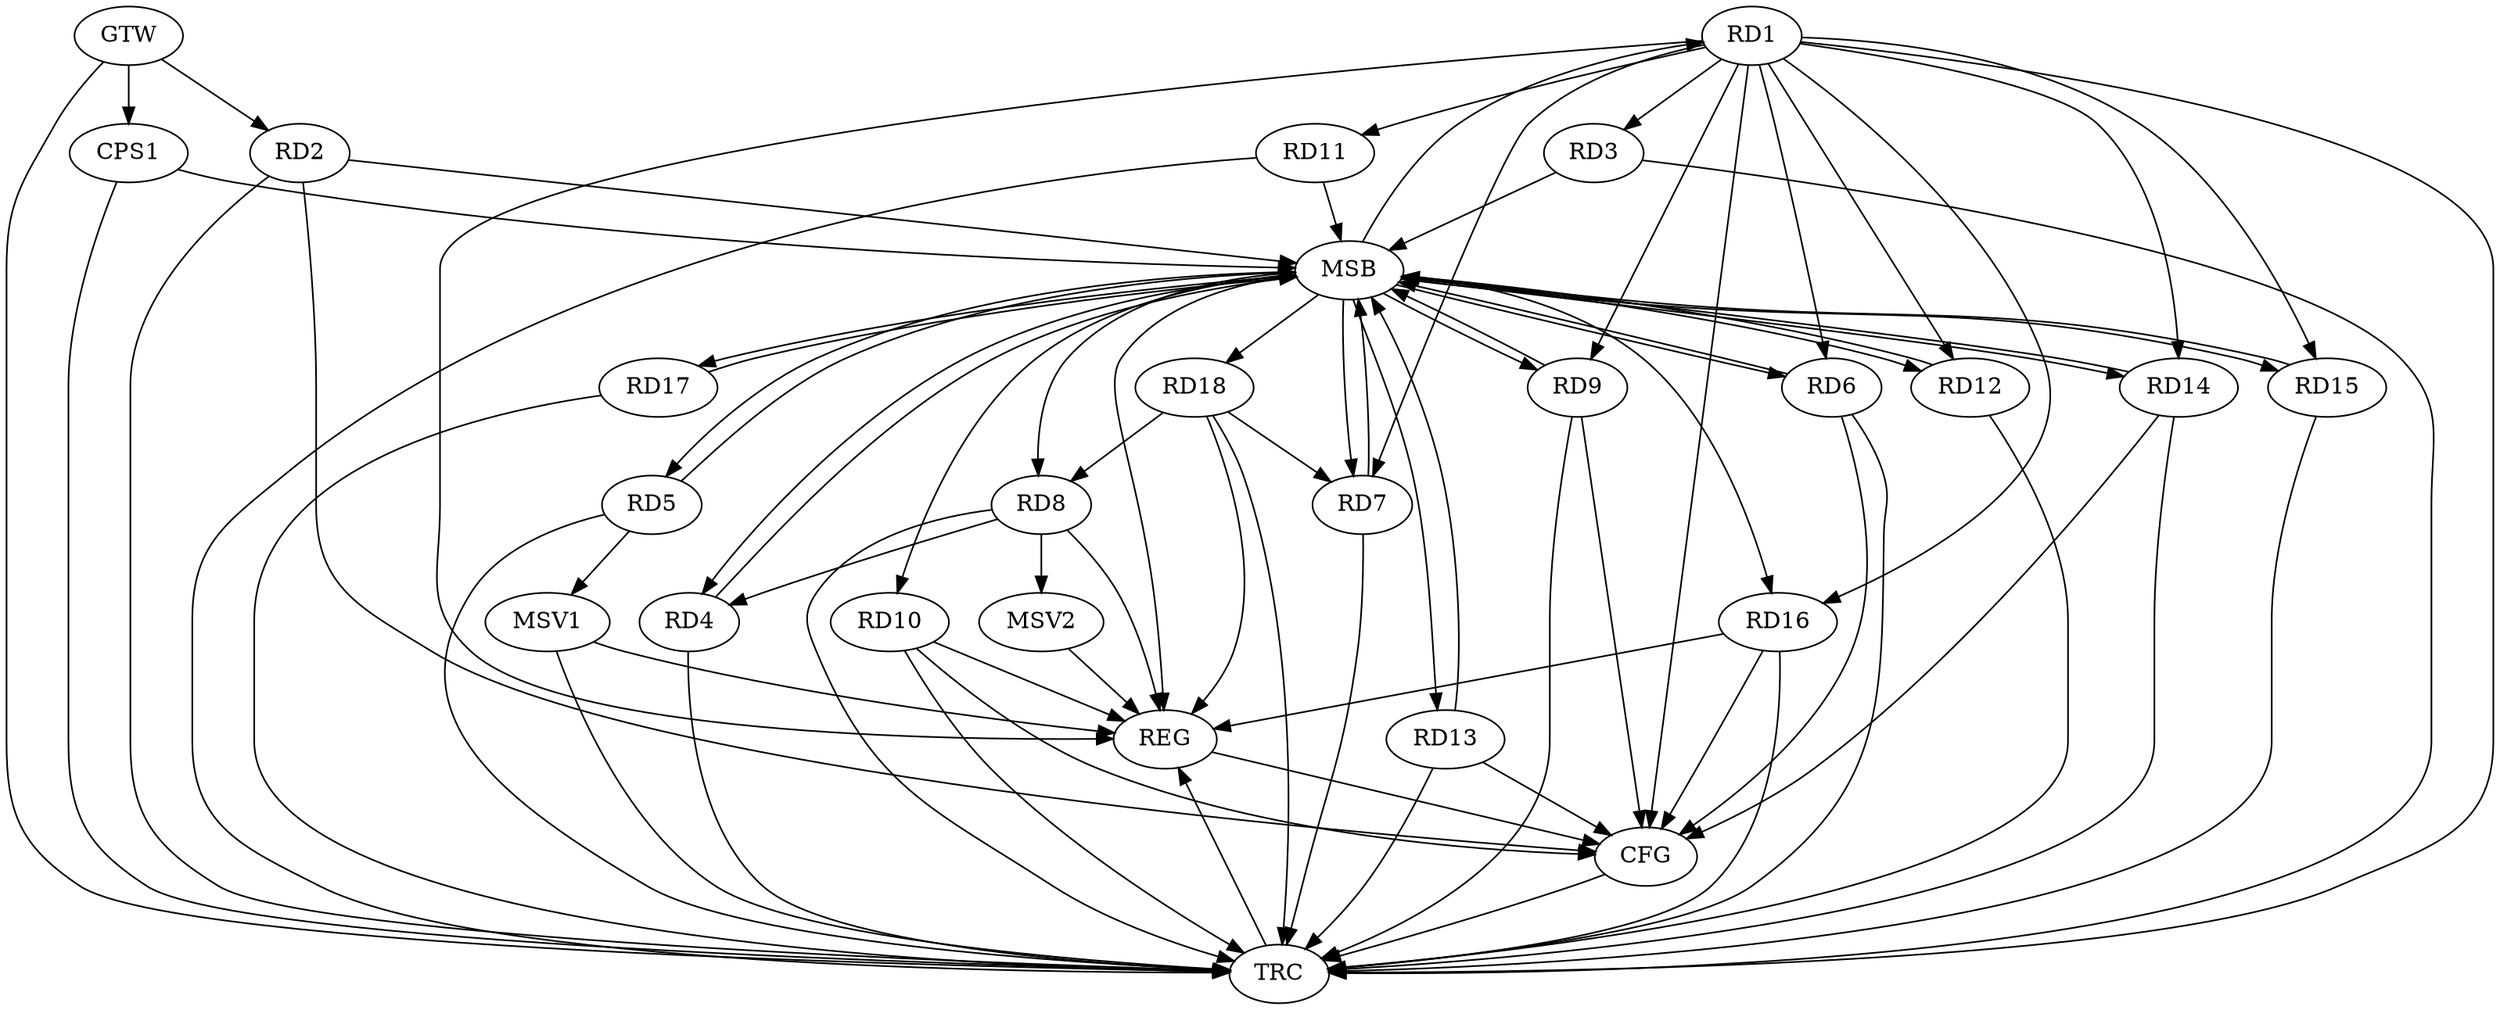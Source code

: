 strict digraph G {
  RD1 [ label="RD1" ];
  RD2 [ label="RD2" ];
  RD3 [ label="RD3" ];
  RD4 [ label="RD4" ];
  RD5 [ label="RD5" ];
  RD6 [ label="RD6" ];
  RD7 [ label="RD7" ];
  RD8 [ label="RD8" ];
  RD9 [ label="RD9" ];
  RD10 [ label="RD10" ];
  RD11 [ label="RD11" ];
  RD12 [ label="RD12" ];
  RD13 [ label="RD13" ];
  RD14 [ label="RD14" ];
  RD15 [ label="RD15" ];
  RD16 [ label="RD16" ];
  RD17 [ label="RD17" ];
  RD18 [ label="RD18" ];
  CPS1 [ label="CPS1" ];
  GTW [ label="GTW" ];
  REG [ label="REG" ];
  MSB [ label="MSB" ];
  CFG [ label="CFG" ];
  TRC [ label="TRC" ];
  MSV1 [ label="MSV1" ];
  MSV2 [ label="MSV2" ];
  RD1 -> RD7;
  RD1 -> RD11;
  RD1 -> RD12;
  RD8 -> RD4;
  RD18 -> RD7;
  RD18 -> RD8;
  GTW -> RD2;
  GTW -> CPS1;
  RD1 -> REG;
  RD8 -> REG;
  RD10 -> REG;
  RD16 -> REG;
  RD18 -> REG;
  RD2 -> MSB;
  MSB -> RD14;
  MSB -> RD16;
  MSB -> REG;
  RD3 -> MSB;
  MSB -> RD1;
  MSB -> RD9;
  RD4 -> MSB;
  RD5 -> MSB;
  MSB -> RD6;
  MSB -> RD8;
  MSB -> RD12;
  RD6 -> MSB;
  MSB -> RD13;
  RD7 -> MSB;
  MSB -> RD15;
  RD9 -> MSB;
  MSB -> RD5;
  RD11 -> MSB;
  MSB -> RD17;
  RD12 -> MSB;
  MSB -> RD4;
  MSB -> RD7;
  RD13 -> MSB;
  MSB -> RD18;
  RD14 -> MSB;
  RD15 -> MSB;
  RD17 -> MSB;
  CPS1 -> MSB;
  MSB -> RD10;
  RD14 -> CFG;
  RD6 -> CFG;
  RD9 -> CFG;
  RD2 -> CFG;
  RD16 -> CFG;
  RD13 -> CFG;
  RD1 -> CFG;
  RD10 -> CFG;
  REG -> CFG;
  RD1 -> TRC;
  RD2 -> TRC;
  RD3 -> TRC;
  RD4 -> TRC;
  RD5 -> TRC;
  RD6 -> TRC;
  RD7 -> TRC;
  RD8 -> TRC;
  RD9 -> TRC;
  RD10 -> TRC;
  RD11 -> TRC;
  RD12 -> TRC;
  RD13 -> TRC;
  RD14 -> TRC;
  RD15 -> TRC;
  RD16 -> TRC;
  RD17 -> TRC;
  RD18 -> TRC;
  CPS1 -> TRC;
  GTW -> TRC;
  CFG -> TRC;
  TRC -> REG;
  RD1 -> RD3;
  RD1 -> RD16;
  RD1 -> RD15;
  RD1 -> RD14;
  RD1 -> RD6;
  RD1 -> RD9;
  RD5 -> MSV1;
  MSV1 -> REG;
  MSV1 -> TRC;
  RD8 -> MSV2;
  MSV2 -> REG;
}
